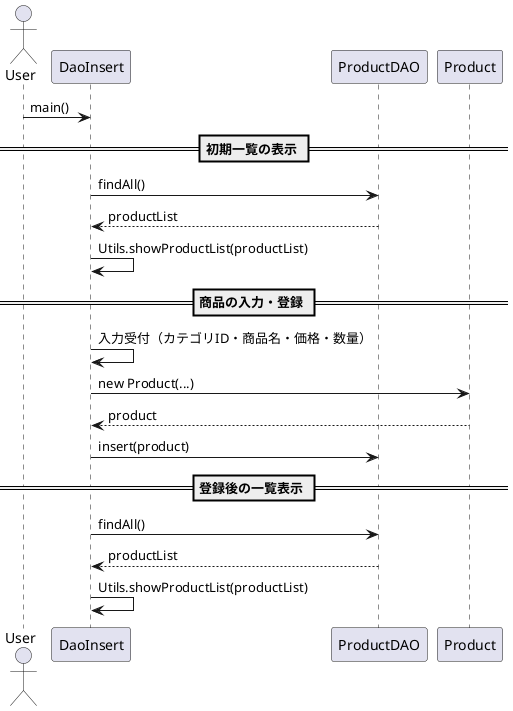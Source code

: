 @startuml productdao_overview

actor User
User -> DaoInsert: main()

== 初期一覧の表示 ==
DaoInsert -> ProductDAO: findAll()
ProductDAO --> DaoInsert: productList
DaoInsert -> DaoInsert: Utils.showProductList(productList)

== 商品の入力・登録 ==
DaoInsert -> DaoInsert: 入力受付（カテゴリID・商品名・価格・数量）
DaoInsert -> Product: new Product(...)
Product --> DaoInsert: product
DaoInsert -> ProductDAO: insert(product)

== 登録後の一覧表示 ==
DaoInsert -> ProductDAO: findAll()
ProductDAO --> DaoInsert: productList
DaoInsert -> DaoInsert: Utils.showProductList(productList)

@enduml
